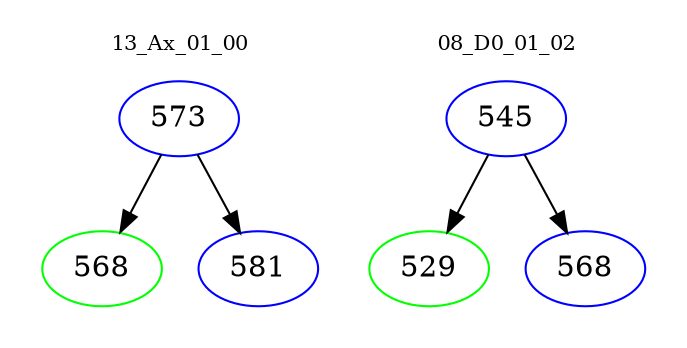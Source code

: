 digraph{
subgraph cluster_0 {
color = white
label = "13_Ax_01_00";
fontsize=10;
T0_573 [label="573", color="blue"]
T0_573 -> T0_568 [color="black"]
T0_568 [label="568", color="green"]
T0_573 -> T0_581 [color="black"]
T0_581 [label="581", color="blue"]
}
subgraph cluster_1 {
color = white
label = "08_D0_01_02";
fontsize=10;
T1_545 [label="545", color="blue"]
T1_545 -> T1_529 [color="black"]
T1_529 [label="529", color="green"]
T1_545 -> T1_568 [color="black"]
T1_568 [label="568", color="blue"]
}
}

